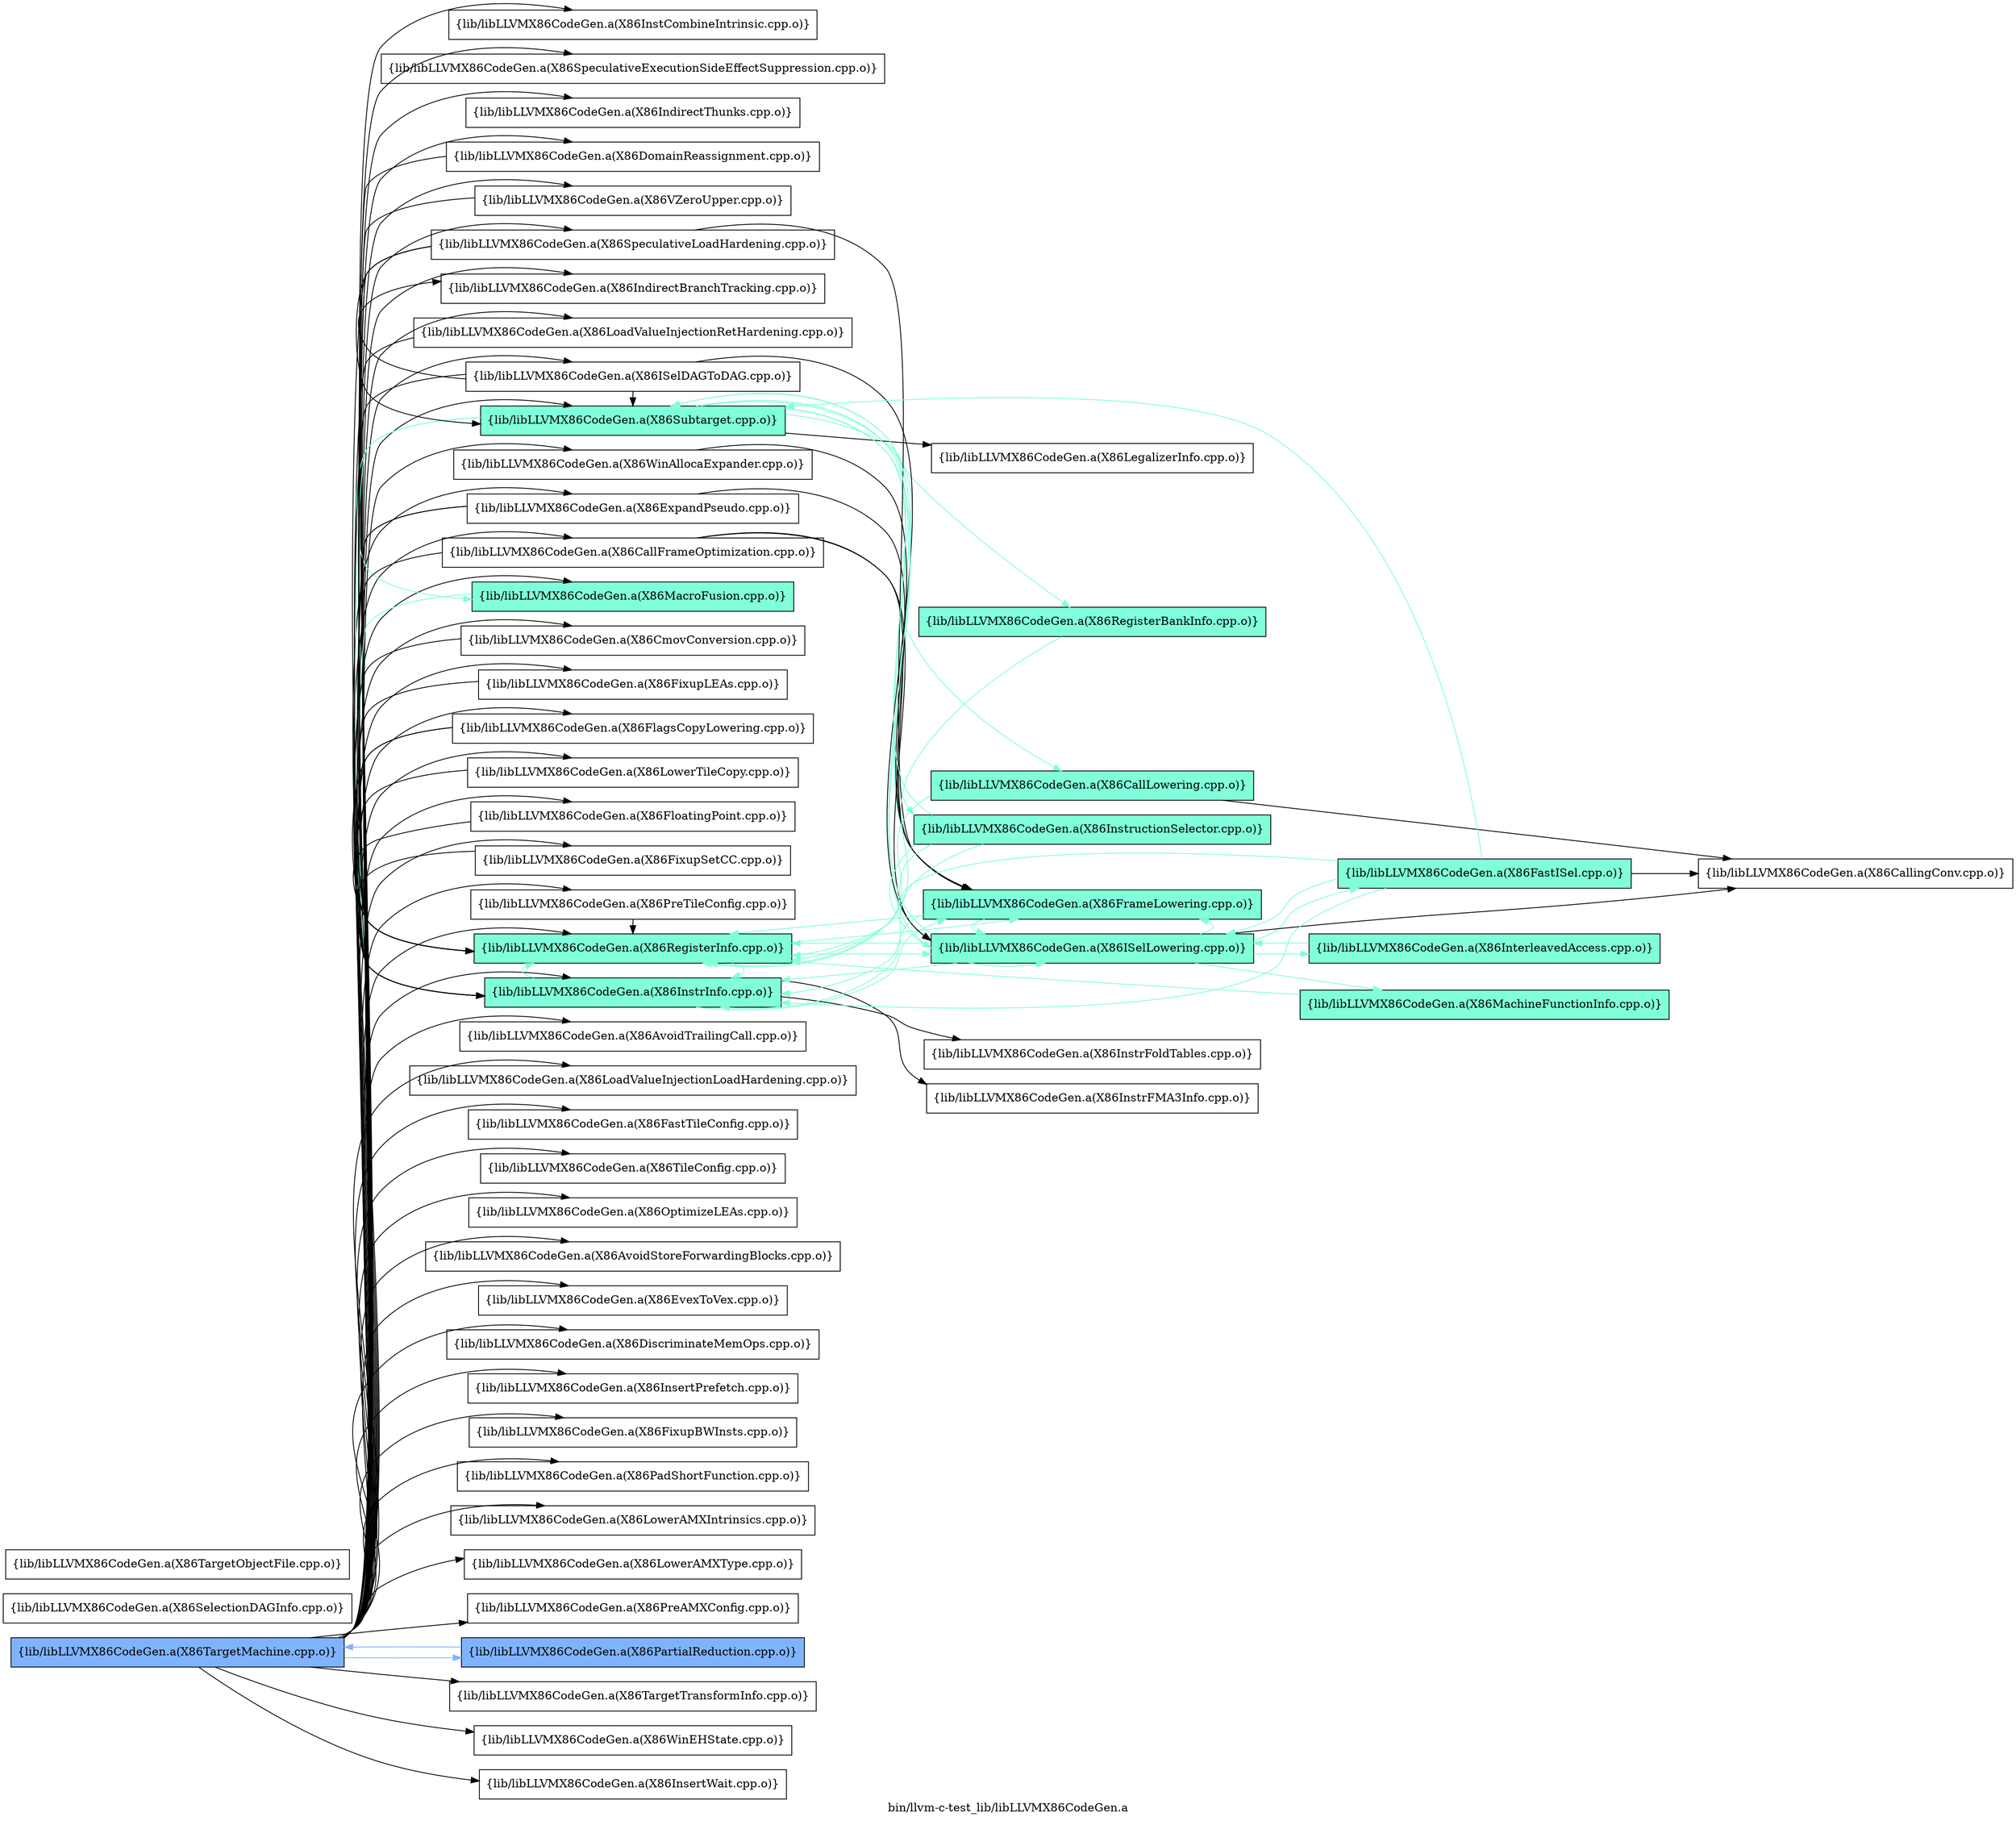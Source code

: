 digraph "bin/llvm-c-test_lib/libLLVMX86CodeGen.a" {
	label="bin/llvm-c-test_lib/libLLVMX86CodeGen.a";
	rankdir=LR;
	{ rank=same; Node0x5613f5812d18;  }
	{ rank=same; Node0x5613f5813498; Node0x5613f5813128; Node0x5613f5811148; Node0x5613f580fac8; Node0x5613f580ec68; Node0x5613f5811eb8; Node0x5613f5811238; Node0x5613f5809a88; Node0x5613f580a578; Node0x5613f58128b8; Node0x5613f5812ae8; Node0x5613f58136c8; Node0x5613f5818038; Node0x5613f5818448; Node0x5613f5816328; Node0x5613f5816b48; Node0x5613f5817318; Node0x5613f581a518; Node0x5613f581a7e8; Node0x5613f5818c18; Node0x5613f5818e48; Node0x5613f58193e8; Node0x5613f581c7c8; Node0x5613f580ca58; Node0x5613f580c0a8; Node0x5613f580bb08; Node0x5613f580b2e8; Node0x5613f580ac08; Node0x5613f580a5c8; Node0x5613f5809df8; Node0x5613f5809b28; Node0x5613f580a168; Node0x5613f580a848; Node0x5613f580af28; Node0x5613f581a3d8; Node0x5613f581a108; Node0x5613f5816a08; Node0x5613f5816238; Node0x5613f5816eb8; Node0x5613f58179f8; Node0x5613f5818678;  }
	{ rank=same; Node0x5613f5813678; Node0x5613f580be28; Node0x5613f580c648; Node0x5613f580d228; Node0x5613f580b388; Node0x5613f580ba68; Node0x5613f5811a58; Node0x5613f580b108;  }

	Node0x5613f5812d18 [shape=record,shape=box,group=2,style=filled,fillcolor="0.600000 0.5 1",label="{lib/libLLVMX86CodeGen.a(X86TargetMachine.cpp.o)}"];
	Node0x5613f5812d18 -> Node0x5613f5813498;
	Node0x5613f5812d18 -> Node0x5613f5813128;
	Node0x5613f5812d18 -> Node0x5613f5811148;
	Node0x5613f5812d18 -> Node0x5613f580fac8;
	Node0x5613f5812d18 -> Node0x5613f580ec68;
	Node0x5613f5812d18 -> Node0x5613f5811eb8;
	Node0x5613f5812d18 -> Node0x5613f5811238;
	Node0x5613f5812d18 -> Node0x5613f5809a88;
	Node0x5613f5812d18 -> Node0x5613f580a578;
	Node0x5613f5812d18 -> Node0x5613f58128b8;
	Node0x5613f5812d18 -> Node0x5613f5812ae8;
	Node0x5613f5812d18 -> Node0x5613f58136c8;
	Node0x5613f5812d18 -> Node0x5613f5818038;
	Node0x5613f5812d18 -> Node0x5613f5818448;
	Node0x5613f5812d18 -> Node0x5613f5816328;
	Node0x5613f5812d18 -> Node0x5613f5816b48;
	Node0x5613f5812d18 -> Node0x5613f5817318;
	Node0x5613f5812d18 -> Node0x5613f581a518;
	Node0x5613f5812d18 -> Node0x5613f581a7e8;
	Node0x5613f5812d18 -> Node0x5613f5818c18;
	Node0x5613f5812d18 -> Node0x5613f5818e48;
	Node0x5613f5812d18 -> Node0x5613f58193e8;
	Node0x5613f5812d18 -> Node0x5613f581c7c8;
	Node0x5613f5812d18 -> Node0x5613f580ca58;
	Node0x5613f5812d18 -> Node0x5613f580c0a8;
	Node0x5613f5812d18 -> Node0x5613f580bb08;
	Node0x5613f5812d18 -> Node0x5613f580b2e8;
	Node0x5613f5812d18 -> Node0x5613f580ac08;
	Node0x5613f5812d18 -> Node0x5613f580a5c8;
	Node0x5613f5812d18 -> Node0x5613f5809df8;
	Node0x5613f5812d18 -> Node0x5613f5809b28;
	Node0x5613f5812d18 -> Node0x5613f580a168;
	Node0x5613f5812d18 -> Node0x5613f580a848;
	Node0x5613f5812d18 -> Node0x5613f580af28;
	Node0x5613f5812d18 -> Node0x5613f581a3d8;
	Node0x5613f5812d18 -> Node0x5613f581a108[color="0.600000 0.5 1"];
	Node0x5613f5812d18 -> Node0x5613f5816a08;
	Node0x5613f5812d18 -> Node0x5613f5816238;
	Node0x5613f5812d18 -> Node0x5613f5816eb8;
	Node0x5613f5812d18 -> Node0x5613f58179f8;
	Node0x5613f5812d18 -> Node0x5613f5818678;
	Node0x5613f5813498 [shape=record,shape=box,group=0,label="{lib/libLLVMX86CodeGen.a(X86InstCombineIntrinsic.cpp.o)}"];
	Node0x5613f5813128 [shape=record,shape=box,group=0,label="{lib/libLLVMX86CodeGen.a(X86SpeculativeExecutionSideEffectSuppression.cpp.o)}"];
	Node0x5613f5811148 [shape=record,shape=box,group=0,label="{lib/libLLVMX86CodeGen.a(X86IndirectThunks.cpp.o)}"];
	Node0x5613f580fac8 [shape=record,shape=box,group=0,label="{lib/libLLVMX86CodeGen.a(X86LoadValueInjectionRetHardening.cpp.o)}"];
	Node0x5613f580fac8 -> Node0x5613f580ec68;
	Node0x5613f580ec68 [shape=record,shape=box,group=1,style=filled,fillcolor="0.450000 0.5 1",label="{lib/libLLVMX86CodeGen.a(X86RegisterInfo.cpp.o)}"];
	Node0x5613f580ec68 -> Node0x5613f5813678[color="0.450000 0.5 1"];
	Node0x5613f580ec68 -> Node0x5613f5811238[color="0.450000 0.5 1"];
	Node0x5613f580ec68 -> Node0x5613f580be28[color="0.450000 0.5 1"];
	Node0x5613f5811eb8 [shape=record,shape=box,group=1,style=filled,fillcolor="0.450000 0.5 1",label="{lib/libLLVMX86CodeGen.a(X86Subtarget.cpp.o)}"];
	Node0x5613f5811eb8 -> Node0x5613f5813678[color="0.450000 0.5 1"];
	Node0x5613f5811eb8 -> Node0x5613f5811238[color="0.450000 0.5 1"];
	Node0x5613f5811eb8 -> Node0x5613f580be28[color="0.450000 0.5 1"];
	Node0x5613f5811eb8 -> Node0x5613f580c648[color="0.450000 0.5 1"];
	Node0x5613f5811eb8 -> Node0x5613f580d228;
	Node0x5613f5811eb8 -> Node0x5613f580b388[color="0.450000 0.5 1"];
	Node0x5613f5811eb8 -> Node0x5613f580ba68[color="0.450000 0.5 1"];
	Node0x5613f5811eb8 -> Node0x5613f5809a88[color="0.450000 0.5 1"];
	Node0x5613f5811238 [shape=record,shape=box,group=1,style=filled,fillcolor="0.450000 0.5 1",label="{lib/libLLVMX86CodeGen.a(X86InstrInfo.cpp.o)}"];
	Node0x5613f5811238 -> Node0x5613f580ec68[color="0.450000 0.5 1"];
	Node0x5613f5811238 -> Node0x5613f5811a58;
	Node0x5613f5811238 -> Node0x5613f580be28[color="0.450000 0.5 1"];
	Node0x5613f5811238 -> Node0x5613f580b108;
	Node0x5613f5809a88 [shape=record,shape=box,group=1,style=filled,fillcolor="0.450000 0.5 1",label="{lib/libLLVMX86CodeGen.a(X86MacroFusion.cpp.o)}"];
	Node0x5613f5809a88 -> Node0x5613f5811238[color="0.450000 0.5 1"];
	Node0x5613f580a578 [shape=record,shape=box,group=0,label="{lib/libLLVMX86CodeGen.a(X86AvoidTrailingCall.cpp.o)}"];
	Node0x5613f58128b8 [shape=record,shape=box,group=0,label="{lib/libLLVMX86CodeGen.a(X86ExpandPseudo.cpp.o)}"];
	Node0x5613f58128b8 -> Node0x5613f580ec68;
	Node0x5613f58128b8 -> Node0x5613f5811238;
	Node0x5613f58128b8 -> Node0x5613f580be28;
	Node0x5613f5812ae8 [shape=record,shape=box,group=0,label="{lib/libLLVMX86CodeGen.a(X86LowerTileCopy.cpp.o)}"];
	Node0x5613f5812ae8 -> Node0x5613f580ec68;
	Node0x5613f58136c8 [shape=record,shape=box,group=0,label="{lib/libLLVMX86CodeGen.a(X86FloatingPoint.cpp.o)}"];
	Node0x5613f58136c8 -> Node0x5613f580ec68;
	Node0x5613f5818038 [shape=record,shape=box,group=0,label="{lib/libLLVMX86CodeGen.a(X86LoadValueInjectionLoadHardening.cpp.o)}"];
	Node0x5613f5818448 [shape=record,shape=box,group=0,label="{lib/libLLVMX86CodeGen.a(X86FastTileConfig.cpp.o)}"];
	Node0x5613f5816328 [shape=record,shape=box,group=0,label="{lib/libLLVMX86CodeGen.a(X86TileConfig.cpp.o)}"];
	Node0x5613f5816b48 [shape=record,shape=box,group=0,label="{lib/libLLVMX86CodeGen.a(X86SpeculativeLoadHardening.cpp.o)}"];
	Node0x5613f5816b48 -> Node0x5613f580ec68;
	Node0x5613f5816b48 -> Node0x5613f5811eb8;
	Node0x5613f5816b48 -> Node0x5613f5811238;
	Node0x5613f5816b48 -> Node0x5613f580be28;
	Node0x5613f5817318 [shape=record,shape=box,group=0,label="{lib/libLLVMX86CodeGen.a(X86FlagsCopyLowering.cpp.o)}"];
	Node0x5613f5817318 -> Node0x5613f580ec68;
	Node0x5613f5817318 -> Node0x5613f5811238;
	Node0x5613f581a518 [shape=record,shape=box,group=0,label="{lib/libLLVMX86CodeGen.a(X86FixupSetCC.cpp.o)}"];
	Node0x5613f581a518 -> Node0x5613f580ec68;
	Node0x5613f581a7e8 [shape=record,shape=box,group=0,label="{lib/libLLVMX86CodeGen.a(X86OptimizeLEAs.cpp.o)}"];
	Node0x5613f5818c18 [shape=record,shape=box,group=0,label="{lib/libLLVMX86CodeGen.a(X86CallFrameOptimization.cpp.o)}"];
	Node0x5613f5818c18 -> Node0x5613f580ec68;
	Node0x5613f5818c18 -> Node0x5613f5813678;
	Node0x5613f5818c18 -> Node0x5613f580be28;
	Node0x5613f5818e48 [shape=record,shape=box,group=0,label="{lib/libLLVMX86CodeGen.a(X86AvoidStoreForwardingBlocks.cpp.o)}"];
	Node0x5613f58193e8 [shape=record,shape=box,group=0,label="{lib/libLLVMX86CodeGen.a(X86PreTileConfig.cpp.o)}"];
	Node0x5613f58193e8 -> Node0x5613f580ec68;
	Node0x5613f581c7c8 [shape=record,shape=box,group=0,label="{lib/libLLVMX86CodeGen.a(X86CmovConversion.cpp.o)}"];
	Node0x5613f581c7c8 -> Node0x5613f5811238;
	Node0x5613f580ca58 [shape=record,shape=box,group=0,label="{lib/libLLVMX86CodeGen.a(X86ISelDAGToDAG.cpp.o)}"];
	Node0x5613f580ca58 -> Node0x5613f5813678;
	Node0x5613f580ca58 -> Node0x5613f5811eb8;
	Node0x5613f580ca58 -> Node0x5613f5811238;
	Node0x5613f580ca58 -> Node0x5613f580c0a8;
	Node0x5613f580c0a8 [shape=record,shape=box,group=0,label="{lib/libLLVMX86CodeGen.a(X86IndirectBranchTracking.cpp.o)}"];
	Node0x5613f580bb08 [shape=record,shape=box,group=0,label="{lib/libLLVMX86CodeGen.a(X86EvexToVex.cpp.o)}"];
	Node0x5613f580b2e8 [shape=record,shape=box,group=0,label="{lib/libLLVMX86CodeGen.a(X86DiscriminateMemOps.cpp.o)}"];
	Node0x5613f580ac08 [shape=record,shape=box,group=0,label="{lib/libLLVMX86CodeGen.a(X86InsertPrefetch.cpp.o)}"];
	Node0x5613f580a5c8 [shape=record,shape=box,group=0,label="{lib/libLLVMX86CodeGen.a(X86FixupBWInsts.cpp.o)}"];
	Node0x5613f5809df8 [shape=record,shape=box,group=0,label="{lib/libLLVMX86CodeGen.a(X86PadShortFunction.cpp.o)}"];
	Node0x5613f5809b28 [shape=record,shape=box,group=0,label="{lib/libLLVMX86CodeGen.a(X86FixupLEAs.cpp.o)}"];
	Node0x5613f5809b28 -> Node0x5613f5811238;
	Node0x5613f580a168 [shape=record,shape=box,group=0,label="{lib/libLLVMX86CodeGen.a(X86LowerAMXIntrinsics.cpp.o)}"];
	Node0x5613f580a848 [shape=record,shape=box,group=0,label="{lib/libLLVMX86CodeGen.a(X86LowerAMXType.cpp.o)}"];
	Node0x5613f580af28 [shape=record,shape=box,group=0,label="{lib/libLLVMX86CodeGen.a(X86PreAMXConfig.cpp.o)}"];
	Node0x5613f581a3d8 [shape=record,shape=box,group=0,label="{lib/libLLVMX86CodeGen.a(X86DomainReassignment.cpp.o)}"];
	Node0x5613f581a3d8 -> Node0x5613f580ec68;
	Node0x5613f581a108 [shape=record,shape=box,group=2,style=filled,fillcolor="0.600000 0.5 1",label="{lib/libLLVMX86CodeGen.a(X86PartialReduction.cpp.o)}"];
	Node0x5613f581a108 -> Node0x5613f5812d18[color="0.600000 0.5 1"];
	Node0x5613f5816a08 [shape=record,shape=box,group=0,label="{lib/libLLVMX86CodeGen.a(X86TargetTransformInfo.cpp.o)}"];
	Node0x5613f5816238 [shape=record,shape=box,group=0,label="{lib/libLLVMX86CodeGen.a(X86VZeroUpper.cpp.o)}"];
	Node0x5613f5816238 -> Node0x5613f580ec68;
	Node0x5613f5816eb8 [shape=record,shape=box,group=0,label="{lib/libLLVMX86CodeGen.a(X86WinAllocaExpander.cpp.o)}"];
	Node0x5613f5816eb8 -> Node0x5613f580be28;
	Node0x5613f58179f8 [shape=record,shape=box,group=0,label="{lib/libLLVMX86CodeGen.a(X86WinEHState.cpp.o)}"];
	Node0x5613f5818678 [shape=record,shape=box,group=0,label="{lib/libLLVMX86CodeGen.a(X86InsertWait.cpp.o)}"];
	Node0x5613f5813678 [shape=record,shape=box,group=1,style=filled,fillcolor="0.450000 0.5 1",label="{lib/libLLVMX86CodeGen.a(X86ISelLowering.cpp.o)}"];
	Node0x5613f5813678 -> Node0x5613f580ec68[color="0.450000 0.5 1"];
	Node0x5613f5813678 -> Node0x5613f5812f48[color="0.450000 0.5 1"];
	Node0x5613f5813678 -> Node0x5613f58129f8[color="0.450000 0.5 1"];
	Node0x5613f5813678 -> Node0x5613f5811eb8[color="0.450000 0.5 1"];
	Node0x5613f5813678 -> Node0x5613f5811238[color="0.450000 0.5 1"];
	Node0x5613f5813678 -> Node0x5613f580be28[color="0.450000 0.5 1"];
	Node0x5613f5813678 -> Node0x5613f580ccd8;
	Node0x5613f5813678 -> Node0x5613f5809e48[color="0.450000 0.5 1"];
	Node0x5613f580be28 [shape=record,shape=box,group=1,style=filled,fillcolor="0.450000 0.5 1",label="{lib/libLLVMX86CodeGen.a(X86FrameLowering.cpp.o)}"];
	Node0x5613f580be28 -> Node0x5613f580ec68[color="0.450000 0.5 1"];
	Node0x5613f580be28 -> Node0x5613f5813678[color="0.450000 0.5 1"];
	Node0x5613f580be28 -> Node0x5613f5811238[color="0.450000 0.5 1"];
	Node0x5613f5812f48 [shape=record,shape=box,group=1,style=filled,fillcolor="0.450000 0.5 1",label="{lib/libLLVMX86CodeGen.a(X86MachineFunctionInfo.cpp.o)}"];
	Node0x5613f5812f48 -> Node0x5613f580ec68[color="0.450000 0.5 1"];
	Node0x5613f58129f8 [shape=record,shape=box,group=1,style=filled,fillcolor="0.450000 0.5 1",label="{lib/libLLVMX86CodeGen.a(X86FastISel.cpp.o)}"];
	Node0x5613f58129f8 -> Node0x5613f580ec68[color="0.450000 0.5 1"];
	Node0x5613f58129f8 -> Node0x5613f5813678[color="0.450000 0.5 1"];
	Node0x5613f58129f8 -> Node0x5613f5811eb8[color="0.450000 0.5 1"];
	Node0x5613f58129f8 -> Node0x5613f5811238[color="0.450000 0.5 1"];
	Node0x5613f58129f8 -> Node0x5613f580ccd8;
	Node0x5613f580ccd8 [shape=record,shape=box,group=0,label="{lib/libLLVMX86CodeGen.a(X86CallingConv.cpp.o)}"];
	Node0x5613f5809e48 [shape=record,shape=box,group=1,style=filled,fillcolor="0.450000 0.5 1",label="{lib/libLLVMX86CodeGen.a(X86InterleavedAccess.cpp.o)}"];
	Node0x5613f5809e48 -> Node0x5613f5813678[color="0.450000 0.5 1"];
	Node0x5613f580c648 [shape=record,shape=box,group=1,style=filled,fillcolor="0.450000 0.5 1",label="{lib/libLLVMX86CodeGen.a(X86CallLowering.cpp.o)}"];
	Node0x5613f580c648 -> Node0x5613f580ec68[color="0.450000 0.5 1"];
	Node0x5613f580c648 -> Node0x5613f580ccd8;
	Node0x5613f580d228 [shape=record,shape=box,group=0,label="{lib/libLLVMX86CodeGen.a(X86LegalizerInfo.cpp.o)}"];
	Node0x5613f580b388 [shape=record,shape=box,group=1,style=filled,fillcolor="0.450000 0.5 1",label="{lib/libLLVMX86CodeGen.a(X86RegisterBankInfo.cpp.o)}"];
	Node0x5613f580b388 -> Node0x5613f580ec68[color="0.450000 0.5 1"];
	Node0x5613f580ba68 [shape=record,shape=box,group=1,style=filled,fillcolor="0.450000 0.5 1",label="{lib/libLLVMX86CodeGen.a(X86InstructionSelector.cpp.o)}"];
	Node0x5613f580ba68 -> Node0x5613f580ec68[color="0.450000 0.5 1"];
	Node0x5613f580ba68 -> Node0x5613f5813678[color="0.450000 0.5 1"];
	Node0x5613f580ba68 -> Node0x5613f5811eb8[color="0.450000 0.5 1"];
	Node0x5613f580ba68 -> Node0x5613f5811238[color="0.450000 0.5 1"];
	Node0x5613f5811a58 [shape=record,shape=box,group=0,label="{lib/libLLVMX86CodeGen.a(X86InstrFoldTables.cpp.o)}"];
	Node0x5613f580b108 [shape=record,shape=box,group=0,label="{lib/libLLVMX86CodeGen.a(X86InstrFMA3Info.cpp.o)}"];
	Node0x5613f580b3d8 [shape=record,shape=box,group=0,label="{lib/libLLVMX86CodeGen.a(X86SelectionDAGInfo.cpp.o)}"];
	Node0x5613f581ae28 [shape=record,shape=box,group=0,label="{lib/libLLVMX86CodeGen.a(X86TargetObjectFile.cpp.o)}"];
}
